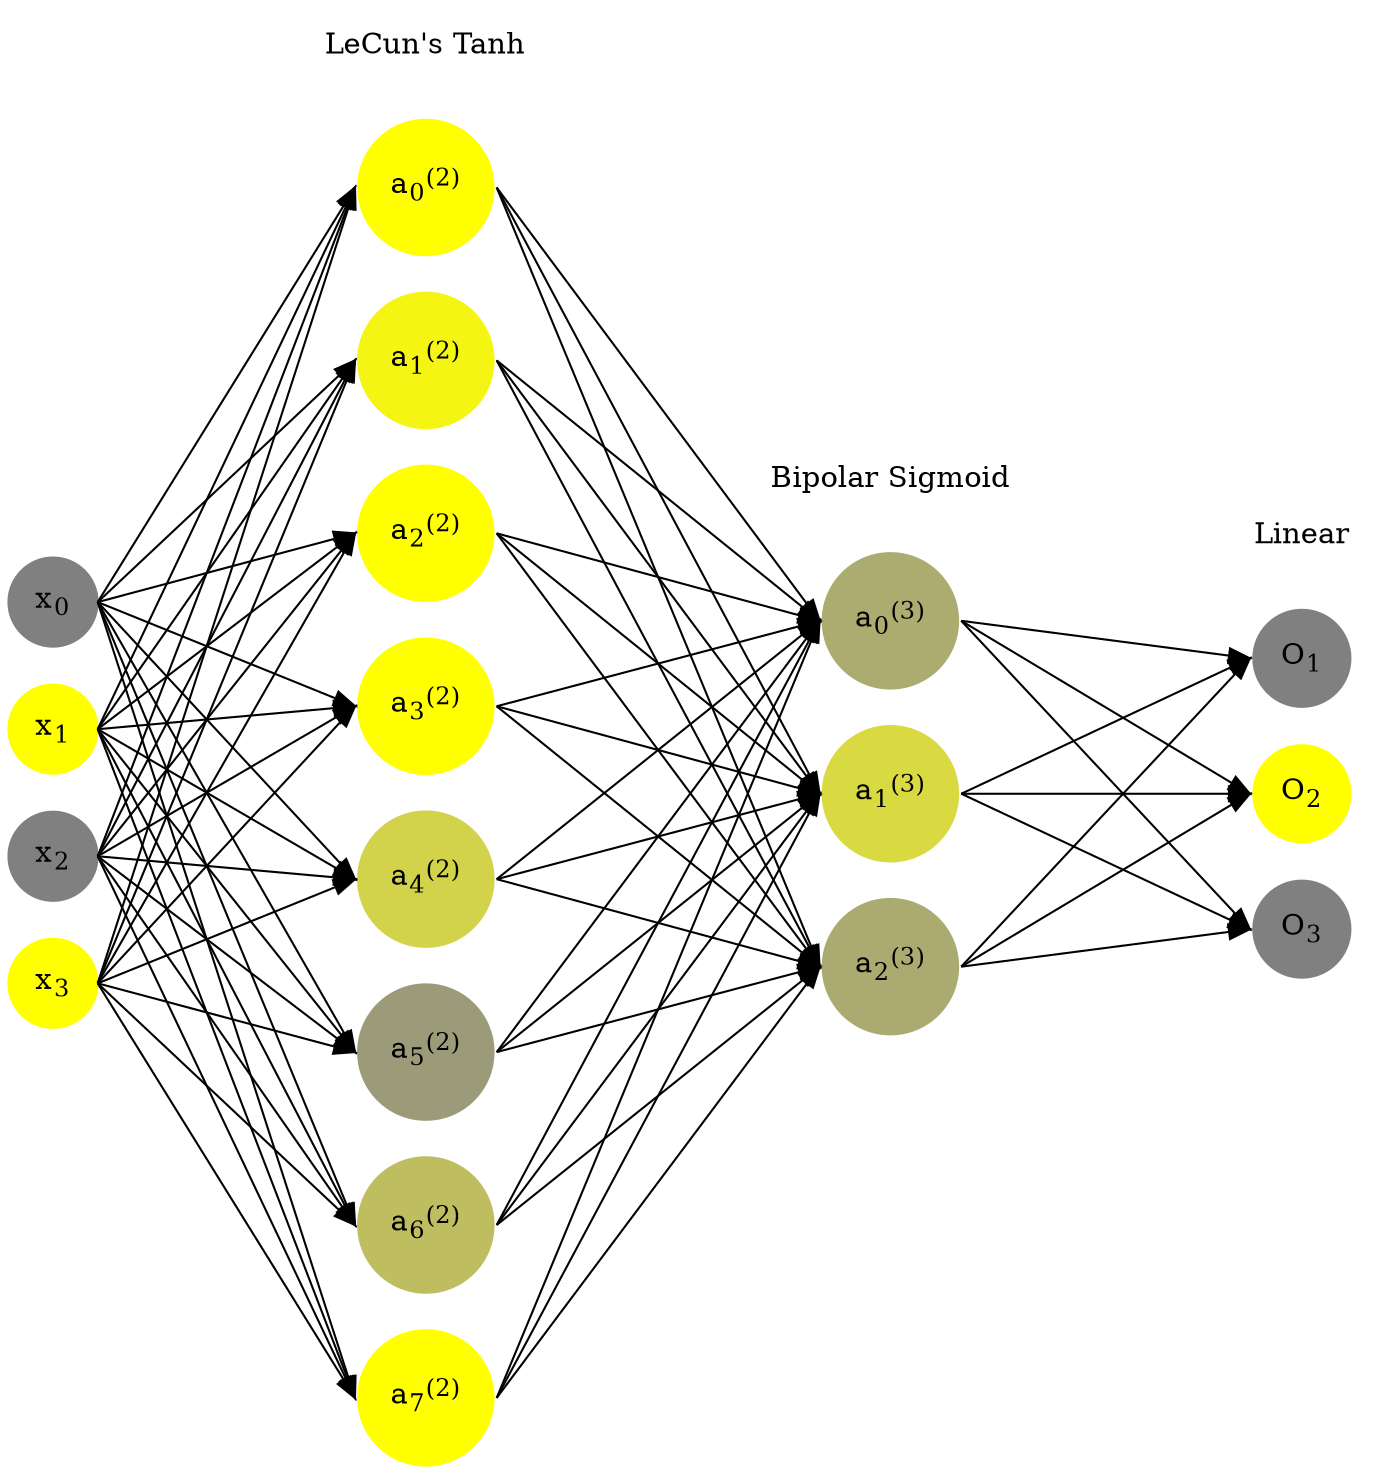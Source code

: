 digraph G {
	rankdir = LR;
	splines=false;
	edge[style=invis];
	ranksep= 1.4;
	{
	node [shape=circle, color="0.1667, 0.0, 0.5", style=filled, fillcolor="0.1667, 0.0, 0.5"];
	x0 [label=<x<sub>0</sub>>];
	}
	{
	node [shape=circle, color="0.1667, 1.0, 1.0", style=filled, fillcolor="0.1667, 1.0, 1.0"];
	x1 [label=<x<sub>1</sub>>];
	}
	{
	node [shape=circle, color="0.1667, 0.0, 0.5", style=filled, fillcolor="0.1667, 0.0, 0.5"];
	x2 [label=<x<sub>2</sub>>];
	}
	{
	node [shape=circle, color="0.1667, 1.0, 1.0", style=filled, fillcolor="0.1667, 1.0, 1.0"];
	x3 [label=<x<sub>3</sub>>];
	}
	{
	node [shape=circle, color="0.1667, 1.173292, 1.086646", style=filled, fillcolor="0.1667, 1.173292, 1.086646"];
	a02 [label=<a<sub>0</sub><sup>(2)</sup>>];
	}
	{
	node [shape=circle, color="0.1667, 0.921488, 0.960744", style=filled, fillcolor="0.1667, 0.921488, 0.960744"];
	a12 [label=<a<sub>1</sub><sup>(2)</sup>>];
	}
	{
	node [shape=circle, color="0.1667, 1.332298, 1.166149", style=filled, fillcolor="0.1667, 1.332298, 1.166149"];
	a22 [label=<a<sub>2</sub><sup>(2)</sup>>];
	}
	{
	node [shape=circle, color="0.1667, 1.516668, 1.258334", style=filled, fillcolor="0.1667, 1.516668, 1.258334"];
	a32 [label=<a<sub>3</sub><sup>(2)</sup>>];
	}
	{
	node [shape=circle, color="0.1667, 0.642364, 0.821182", style=filled, fillcolor="0.1667, 0.642364, 0.821182"];
	a42 [label=<a<sub>4</sub><sup>(2)</sup>>];
	}
	{
	node [shape=circle, color="0.1667, 0.214789, 0.607394", style=filled, fillcolor="0.1667, 0.214789, 0.607394"];
	a52 [label=<a<sub>5</sub><sup>(2)</sup>>];
	}
	{
	node [shape=circle, color="0.1667, 0.488787, 0.744393", style=filled, fillcolor="0.1667, 0.488787, 0.744393"];
	a62 [label=<a<sub>6</sub><sup>(2)</sup>>];
	}
	{
	node [shape=circle, color="0.1667, 1.346394, 1.173197", style=filled, fillcolor="0.1667, 1.346394, 1.173197"];
	a72 [label=<a<sub>7</sub><sup>(2)</sup>>];
	}
	{
	node [shape=circle, color="0.1667, 0.347439, 0.673719", style=filled, fillcolor="0.1667, 0.347439, 0.673719"];
	a03 [label=<a<sub>0</sub><sup>(3)</sup>>];
	}
	{
	node [shape=circle, color="0.1667, 0.696387, 0.848193", style=filled, fillcolor="0.1667, 0.696387, 0.848193"];
	a13 [label=<a<sub>1</sub><sup>(3)</sup>>];
	}
	{
	node [shape=circle, color="0.1667, 0.341889, 0.670944", style=filled, fillcolor="0.1667, 0.341889, 0.670944"];
	a23 [label=<a<sub>2</sub><sup>(3)</sup>>];
	}
	{
	node [shape=circle, color="0.1667, 0.0, 0.5", style=filled, fillcolor="0.1667, 0.0, 0.5"];
	O1 [label=<O<sub>1</sub>>];
	}
	{
	node [shape=circle, color="0.1667, 1.0, 1.0", style=filled, fillcolor="0.1667, 1.0, 1.0"];
	O2 [label=<O<sub>2</sub>>];
	}
	{
	node [shape=circle, color="0.1667, 0.0, 0.5", style=filled, fillcolor="0.1667, 0.0, 0.5"];
	O3 [label=<O<sub>3</sub>>];
	}
	{
	rank=same;
	x0->x1->x2->x3;
	}
	{
	rank=same;
	a02->a12->a22->a32->a42->a52->a62->a72;
	}
	{
	rank=same;
	a03->a13->a23;
	}
	{
	rank=same;
	O1->O2->O3;
	}
	l1 [shape=plaintext,label="LeCun's Tanh"];
	l1->a02;
	{rank=same; l1;a02};
	l2 [shape=plaintext,label="Bipolar Sigmoid"];
	l2->a03;
	{rank=same; l2;a03};
	l3 [shape=plaintext,label="Linear"];
	l3->O1;
	{rank=same; l3;O1};
edge[style=solid, tailport=e, headport=w];
	{x0;x1;x2;x3} -> {a02;a12;a22;a32;a42;a52;a62;a72};
	{a02;a12;a22;a32;a42;a52;a62;a72} -> {a03;a13;a23};
	{a03;a13;a23} -> {O1,O2,O3};
}